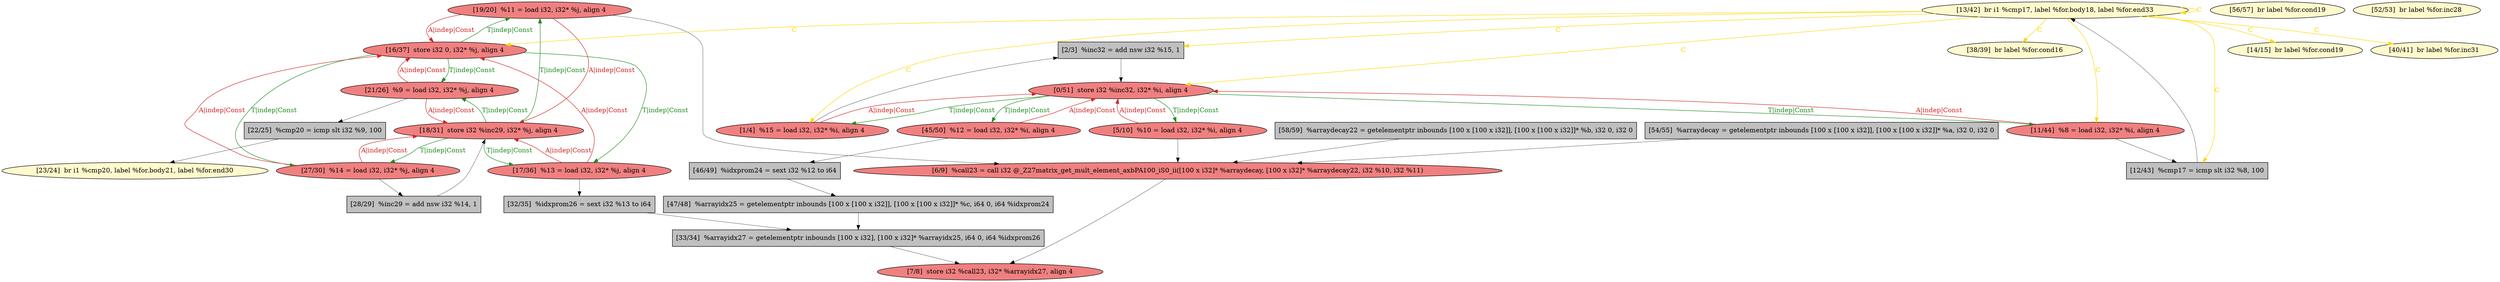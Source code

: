 
digraph G {


node1166 [fillcolor=grey,label="[47/48]  %arrayidx25 = getelementptr inbounds [100 x [100 x i32]], [100 x [100 x i32]]* %c, i64 0, i64 %idxprom24",shape=rectangle,style=filled ]
node1163 [fillcolor=lightcoral,label="[19/20]  %11 = load i32, i32* %j, align 4",shape=ellipse,style=filled ]
node1165 [fillcolor=lemonchiffon,label="[38/39]  br label %for.cond16",shape=ellipse,style=filled ]
node1162 [fillcolor=grey,label="[28/29]  %inc29 = add nsw i32 %14, 1",shape=rectangle,style=filled ]
node1164 [fillcolor=lightcoral,label="[16/37]  store i32 0, i32* %j, align 4",shape=ellipse,style=filled ]
node1160 [fillcolor=lightcoral,label="[17/36]  %13 = load i32, i32* %j, align 4",shape=ellipse,style=filled ]
node1159 [fillcolor=lightcoral,label="[6/9]  %call23 = call i32 @_Z27matrix_get_mult_element_axbPA100_iS0_ii([100 x i32]* %arraydecay, [100 x i32]* %arraydecay22, i32 %10, i32 %11)",shape=ellipse,style=filled ]
node1158 [fillcolor=lightcoral,label="[27/30]  %14 = load i32, i32* %j, align 4",shape=ellipse,style=filled ]
node1157 [fillcolor=grey,label="[58/59]  %arraydecay22 = getelementptr inbounds [100 x [100 x i32]], [100 x [100 x i32]]* %b, i32 0, i32 0",shape=rectangle,style=filled ]
node1167 [fillcolor=lemonchiffon,label="[13/42]  br i1 %cmp17, label %for.body18, label %for.end33",shape=ellipse,style=filled ]
node1156 [fillcolor=grey,label="[46/49]  %idxprom24 = sext i32 %12 to i64",shape=rectangle,style=filled ]
node1155 [fillcolor=grey,label="[33/34]  %arrayidx27 = getelementptr inbounds [100 x i32], [100 x i32]* %arrayidx25, i64 0, i64 %idxprom26",shape=rectangle,style=filled ]
node1154 [fillcolor=lemonchiffon,label="[56/57]  br label %for.cond19",shape=ellipse,style=filled ]
node1143 [fillcolor=lightcoral,label="[18/31]  store i32 %inc29, i32* %j, align 4",shape=ellipse,style=filled ]
node1161 [fillcolor=grey,label="[2/3]  %inc32 = add nsw i32 %15, 1",shape=rectangle,style=filled ]
node1141 [fillcolor=grey,label="[12/43]  %cmp17 = icmp slt i32 %8, 100",shape=rectangle,style=filled ]
node1140 [fillcolor=lightcoral,label="[1/4]  %15 = load i32, i32* %i, align 4",shape=ellipse,style=filled ]
node1142 [fillcolor=lemonchiffon,label="[14/15]  br label %for.cond19",shape=ellipse,style=filled ]
node1139 [fillcolor=lightcoral,label="[21/26]  %9 = load i32, i32* %j, align 4",shape=ellipse,style=filled ]
node1153 [fillcolor=grey,label="[32/35]  %idxprom26 = sext i32 %13 to i64",shape=rectangle,style=filled ]
node1151 [fillcolor=lemonchiffon,label="[23/24]  br i1 %cmp20, label %for.body21, label %for.end30",shape=ellipse,style=filled ]
node1144 [fillcolor=lemonchiffon,label="[40/41]  br label %for.inc31",shape=ellipse,style=filled ]
node1146 [fillcolor=lemonchiffon,label="[52/53]  br label %for.inc28",shape=ellipse,style=filled ]
node1147 [fillcolor=grey,label="[22/25]  %cmp20 = icmp slt i32 %9, 100",shape=rectangle,style=filled ]
node1138 [fillcolor=lightcoral,label="[0/51]  store i32 %inc32, i32* %i, align 4",shape=ellipse,style=filled ]
node1148 [fillcolor=grey,label="[54/55]  %arraydecay = getelementptr inbounds [100 x [100 x i32]], [100 x [100 x i32]]* %a, i32 0, i32 0",shape=rectangle,style=filled ]
node1149 [fillcolor=lightcoral,label="[5/10]  %10 = load i32, i32* %i, align 4",shape=ellipse,style=filled ]
node1145 [fillcolor=lightcoral,label="[45/50]  %12 = load i32, i32* %i, align 4",shape=ellipse,style=filled ]
node1150 [fillcolor=lightcoral,label="[11/44]  %8 = load i32, i32* %i, align 4",shape=ellipse,style=filled ]
node1152 [fillcolor=lightcoral,label="[7/8]  store i32 %call23, i32* %arrayidx27, align 4",shape=ellipse,style=filled ]

node1140->node1161 [style=solid,color=black,label="",penwidth=0.5,fontcolor=black ]
node1138->node1150 [style=solid,color=forestgreen,label="T|indep|Const",penwidth=1.0,fontcolor=forestgreen ]
node1145->node1156 [style=solid,color=black,label="",penwidth=0.5,fontcolor=black ]
node1143->node1158 [style=solid,color=forestgreen,label="T|indep|Const",penwidth=1.0,fontcolor=forestgreen ]
node1158->node1143 [style=solid,color=firebrick3,label="A|indep|Const",penwidth=1.0,fontcolor=firebrick3 ]
node1157->node1159 [style=solid,color=black,label="",penwidth=0.5,fontcolor=black ]
node1143->node1163 [style=solid,color=forestgreen,label="T|indep|Const",penwidth=1.0,fontcolor=forestgreen ]
node1163->node1143 [style=solid,color=firebrick3,label="A|indep|Const",penwidth=1.0,fontcolor=firebrick3 ]
node1140->node1138 [style=solid,color=firebrick3,label="A|indep|Const",penwidth=1.0,fontcolor=firebrick3 ]
node1138->node1140 [style=solid,color=forestgreen,label="T|indep|Const",penwidth=1.0,fontcolor=forestgreen ]
node1150->node1141 [style=solid,color=black,label="",penwidth=0.5,fontcolor=black ]
node1143->node1139 [style=solid,color=forestgreen,label="T|indep|Const",penwidth=1.0,fontcolor=forestgreen ]
node1167->node1165 [style=solid,color=gold,label="C",penwidth=1.0,fontcolor=gold ]
node1164->node1158 [style=solid,color=forestgreen,label="T|indep|Const",penwidth=1.0,fontcolor=forestgreen ]
node1163->node1159 [style=solid,color=black,label="",penwidth=0.5,fontcolor=black ]
node1153->node1155 [style=solid,color=black,label="",penwidth=0.5,fontcolor=black ]
node1167->node1167 [style=solid,color=gold,label="C",penwidth=1.0,fontcolor=gold ]
node1147->node1151 [style=solid,color=black,label="",penwidth=0.5,fontcolor=black ]
node1164->node1163 [style=solid,color=forestgreen,label="T|indep|Const",penwidth=1.0,fontcolor=forestgreen ]
node1138->node1145 [style=solid,color=forestgreen,label="T|indep|Const",penwidth=1.0,fontcolor=forestgreen ]
node1145->node1138 [style=solid,color=firebrick3,label="A|indep|Const",penwidth=1.0,fontcolor=firebrick3 ]
node1150->node1138 [style=solid,color=firebrick3,label="A|indep|Const",penwidth=1.0,fontcolor=firebrick3 ]
node1164->node1160 [style=solid,color=forestgreen,label="T|indep|Const",penwidth=1.0,fontcolor=forestgreen ]
node1167->node1144 [style=solid,color=gold,label="C",penwidth=1.0,fontcolor=gold ]
node1167->node1150 [style=solid,color=gold,label="C",penwidth=1.0,fontcolor=gold ]
node1167->node1164 [style=solid,color=gold,label="C",penwidth=1.0,fontcolor=gold ]
node1149->node1159 [style=solid,color=black,label="",penwidth=0.5,fontcolor=black ]
node1158->node1164 [style=solid,color=firebrick3,label="A|indep|Const",penwidth=1.0,fontcolor=firebrick3 ]
node1167->node1142 [style=solid,color=gold,label="C",penwidth=1.0,fontcolor=gold ]
node1167->node1138 [style=solid,color=gold,label="C",penwidth=1.0,fontcolor=gold ]
node1163->node1164 [style=solid,color=firebrick3,label="A|indep|Const",penwidth=1.0,fontcolor=firebrick3 ]
node1148->node1159 [style=solid,color=black,label="",penwidth=0.5,fontcolor=black ]
node1167->node1140 [style=solid,color=gold,label="C",penwidth=1.0,fontcolor=gold ]
node1167->node1161 [style=solid,color=gold,label="C",penwidth=1.0,fontcolor=gold ]
node1160->node1153 [style=solid,color=black,label="",penwidth=0.5,fontcolor=black ]
node1167->node1141 [style=solid,color=gold,label="C",penwidth=1.0,fontcolor=gold ]
node1159->node1152 [style=solid,color=black,label="",penwidth=0.5,fontcolor=black ]
node1160->node1143 [style=solid,color=firebrick3,label="A|indep|Const",penwidth=1.0,fontcolor=firebrick3 ]
node1143->node1160 [style=solid,color=forestgreen,label="T|indep|Const",penwidth=1.0,fontcolor=forestgreen ]
node1158->node1162 [style=solid,color=black,label="",penwidth=0.5,fontcolor=black ]
node1141->node1167 [style=solid,color=black,label="",penwidth=0.5,fontcolor=black ]
node1160->node1164 [style=solid,color=firebrick3,label="A|indep|Const",penwidth=1.0,fontcolor=firebrick3 ]
node1155->node1152 [style=solid,color=black,label="",penwidth=0.5,fontcolor=black ]
node1139->node1147 [style=solid,color=black,label="",penwidth=0.5,fontcolor=black ]
node1166->node1155 [style=solid,color=black,label="",penwidth=0.5,fontcolor=black ]
node1162->node1143 [style=solid,color=black,label="",penwidth=0.5,fontcolor=black ]
node1164->node1139 [style=solid,color=forestgreen,label="T|indep|Const",penwidth=1.0,fontcolor=forestgreen ]
node1139->node1164 [style=solid,color=firebrick3,label="A|indep|Const",penwidth=1.0,fontcolor=firebrick3 ]
node1138->node1149 [style=solid,color=forestgreen,label="T|indep|Const",penwidth=1.0,fontcolor=forestgreen ]
node1139->node1143 [style=solid,color=firebrick3,label="A|indep|Const",penwidth=1.0,fontcolor=firebrick3 ]
node1149->node1138 [style=solid,color=firebrick3,label="A|indep|Const",penwidth=1.0,fontcolor=firebrick3 ]
node1161->node1138 [style=solid,color=black,label="",penwidth=0.5,fontcolor=black ]
node1156->node1166 [style=solid,color=black,label="",penwidth=0.5,fontcolor=black ]


}
